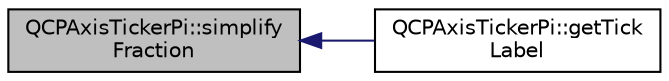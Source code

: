 digraph "QCPAxisTickerPi::simplifyFraction"
{
  edge [fontname="Helvetica",fontsize="10",labelfontname="Helvetica",labelfontsize="10"];
  node [fontname="Helvetica",fontsize="10",shape=record];
  rankdir="LR";
  Node44 [label="QCPAxisTickerPi::simplify\lFraction",height=0.2,width=0.4,color="black", fillcolor="grey75", style="filled", fontcolor="black"];
  Node44 -> Node45 [dir="back",color="midnightblue",fontsize="10",style="solid",fontname="Helvetica"];
  Node45 [label="QCPAxisTickerPi::getTick\lLabel",height=0.2,width=0.4,color="black", fillcolor="white", style="filled",URL="$class_q_c_p_axis_ticker_pi.html#a9a087d931d4344b8a91d5cecceff7109"];
}
